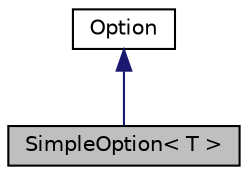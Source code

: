 digraph "SimpleOption&lt; T &gt;"
{
 // LATEX_PDF_SIZE
  edge [fontname="Helvetica",fontsize="10",labelfontname="Helvetica",labelfontsize="10"];
  node [fontname="Helvetica",fontsize="10",shape=record];
  Node1 [label="SimpleOption\< T \>",height=0.2,width=0.4,color="black", fillcolor="grey75", style="filled", fontcolor="black",tooltip="Implementation of an option that accepts a single value."];
  Node2 -> Node1 [dir="back",color="midnightblue",fontsize="10",style="solid",fontname="Helvetica"];
  Node2 [label="Option",height=0.2,width=0.4,color="black", fillcolor="white", style="filled",URL="$classarm__compute_1_1utils_1_1_option.xhtml",tooltip="Abstract base class for a command line option."];
}
